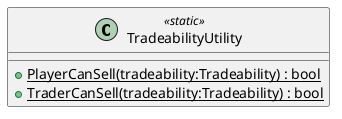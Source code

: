 @startuml
class TradeabilityUtility <<static>> {
    + {static} PlayerCanSell(tradeability:Tradeability) : bool
    + {static} TraderCanSell(tradeability:Tradeability) : bool
}
@enduml
